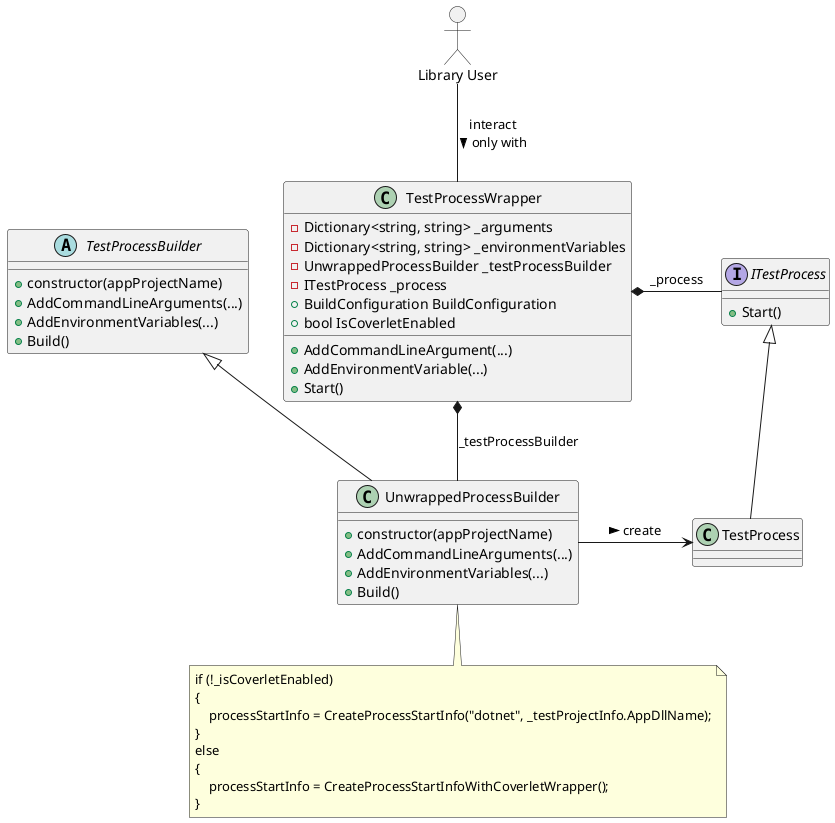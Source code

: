 @startuml
allowmixing

actor "Library User" as user

class "TestProcessWrapper" as wrapper {
  - Dictionary<string, string> _arguments
  - Dictionary<string, string> _environmentVariables
  - UnwrappedProcessBuilder _testProcessBuilder
  - ITestProcess _process
  + BuildConfiguration BuildConfiguration
  + bool IsCoverletEnabled

  + AddCommandLineArgument(...)
  + AddEnvironmentVariable(...)
  + Start()
}

user -- wrapper : interact\nonly with >

abstract class "TestProcessBuilder" as new_builder {
  + constructor(appProjectName)
  + AddCommandLineArguments(...)
  + AddEnvironmentVariables(...)
  + Build()
}

class "UnwrappedProcessBuilder" as builder {
  + constructor(appProjectName)
  + AddCommandLineArguments(...)
  + AddEnvironmentVariables(...)
  + Build()
}

new_builder <|-- builder

wrapper *-- builder : _testProcessBuilder

interface "ITestProcess" as process_if {
  + Start()
}

wrapper *- process_if : _process

class "TestProcess" as process
process_if <|-- process

builder -> process : create >

note bottom of builder
if (!_isCoverletEnabled)
{
    processStartInfo = CreateProcessStartInfo("dotnet", _testProjectInfo.AppDllName);
}
else
{
    processStartInfo = CreateProcessStartInfoWithCoverletWrapper();
}
end note
@enduml